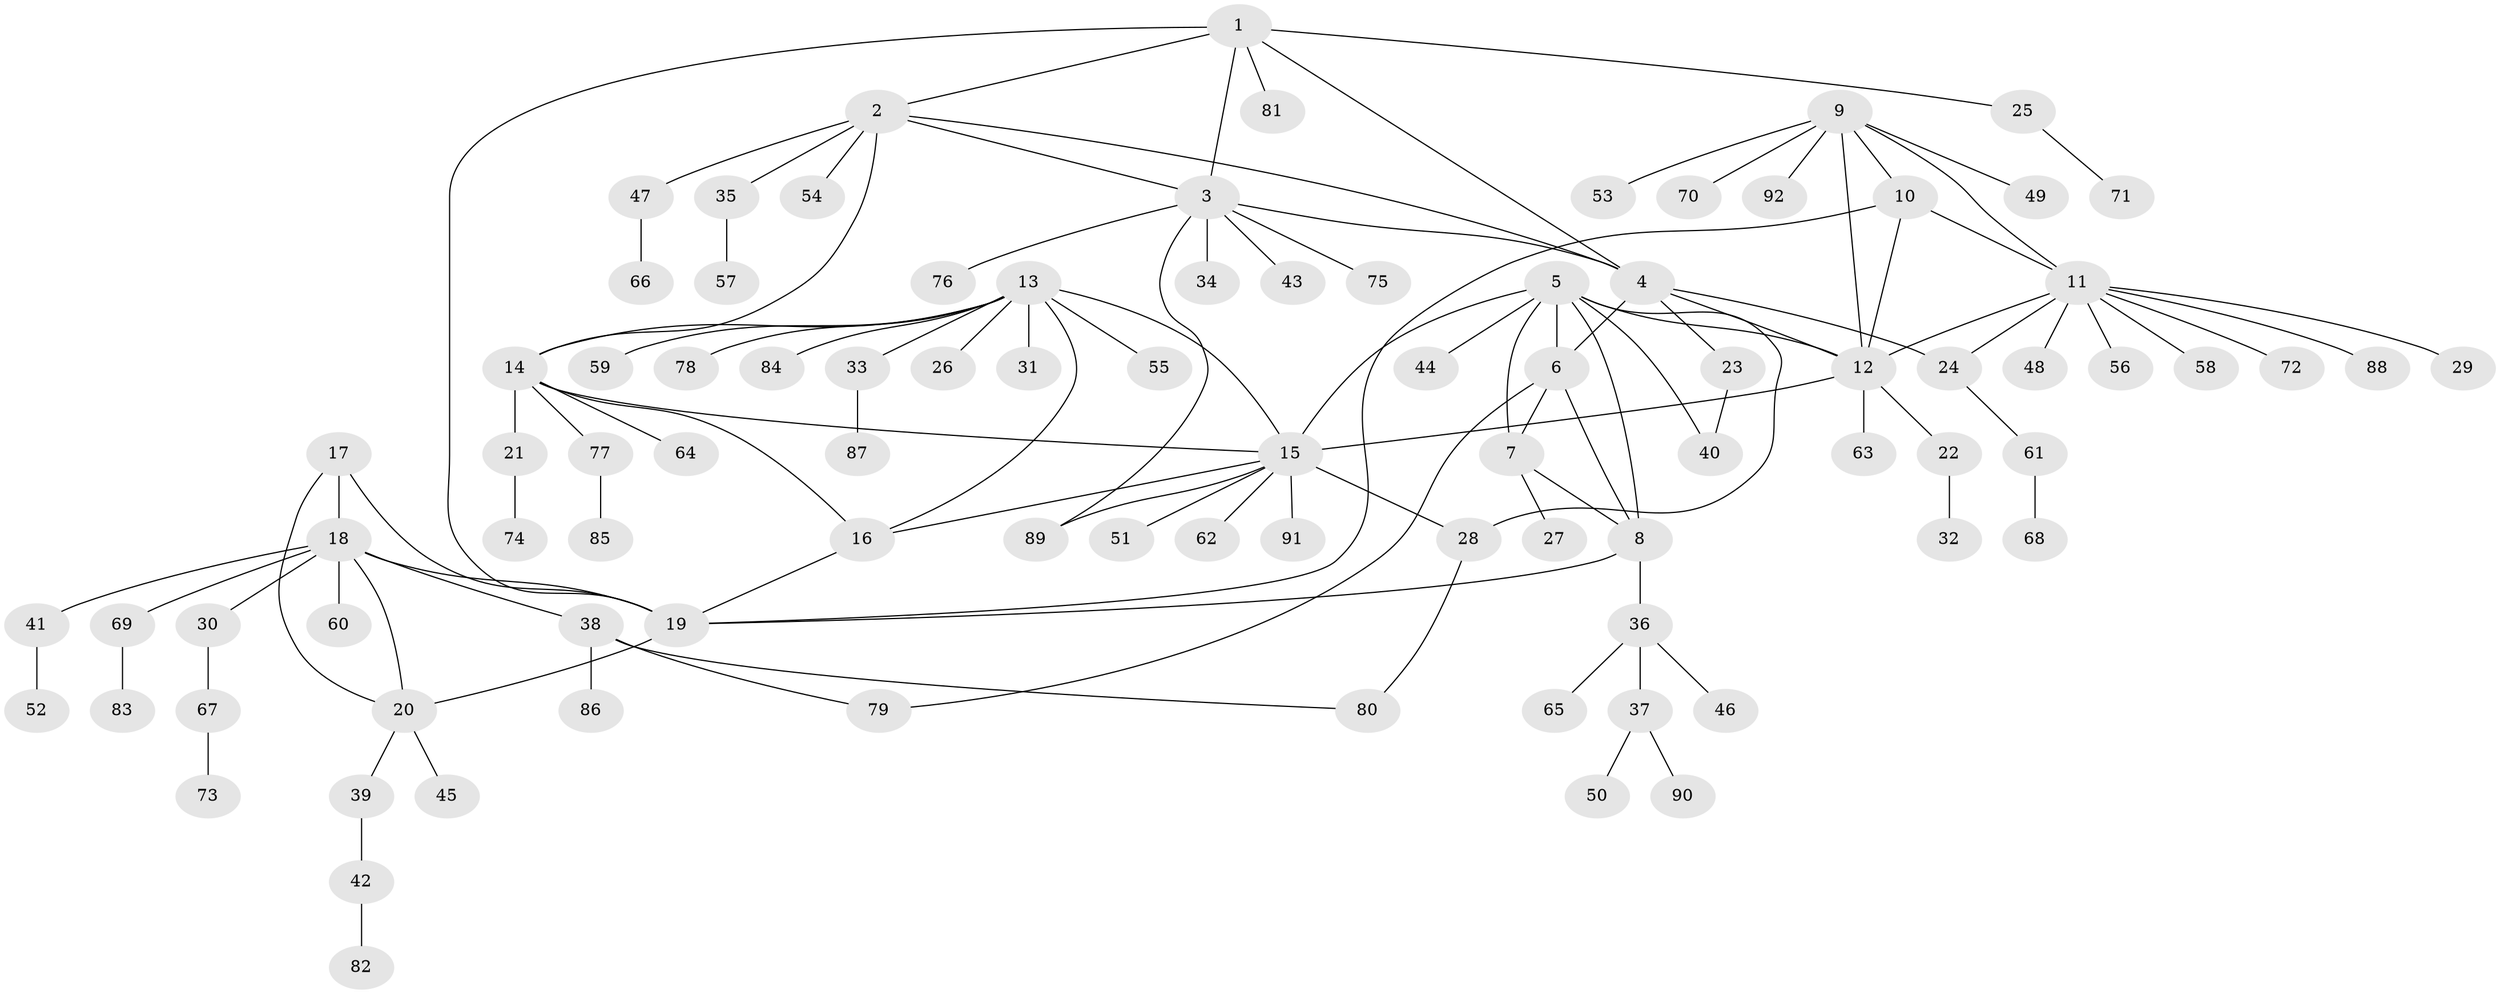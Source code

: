 // coarse degree distribution, {6: 0.13513513513513514, 3: 0.05405405405405406, 7: 0.08108108108108109, 1: 0.5945945945945946, 2: 0.05405405405405406, 9: 0.02702702702702703, 4: 0.05405405405405406}
// Generated by graph-tools (version 1.1) at 2025/37/03/04/25 23:37:33]
// undirected, 92 vertices, 118 edges
graph export_dot {
  node [color=gray90,style=filled];
  1;
  2;
  3;
  4;
  5;
  6;
  7;
  8;
  9;
  10;
  11;
  12;
  13;
  14;
  15;
  16;
  17;
  18;
  19;
  20;
  21;
  22;
  23;
  24;
  25;
  26;
  27;
  28;
  29;
  30;
  31;
  32;
  33;
  34;
  35;
  36;
  37;
  38;
  39;
  40;
  41;
  42;
  43;
  44;
  45;
  46;
  47;
  48;
  49;
  50;
  51;
  52;
  53;
  54;
  55;
  56;
  57;
  58;
  59;
  60;
  61;
  62;
  63;
  64;
  65;
  66;
  67;
  68;
  69;
  70;
  71;
  72;
  73;
  74;
  75;
  76;
  77;
  78;
  79;
  80;
  81;
  82;
  83;
  84;
  85;
  86;
  87;
  88;
  89;
  90;
  91;
  92;
  1 -- 2;
  1 -- 3;
  1 -- 4;
  1 -- 19;
  1 -- 25;
  1 -- 81;
  2 -- 3;
  2 -- 4;
  2 -- 14;
  2 -- 35;
  2 -- 47;
  2 -- 54;
  3 -- 4;
  3 -- 34;
  3 -- 43;
  3 -- 75;
  3 -- 76;
  3 -- 89;
  4 -- 6;
  4 -- 12;
  4 -- 23;
  4 -- 24;
  5 -- 6;
  5 -- 7;
  5 -- 8;
  5 -- 12;
  5 -- 15;
  5 -- 28;
  5 -- 40;
  5 -- 44;
  6 -- 7;
  6 -- 8;
  6 -- 79;
  7 -- 8;
  7 -- 27;
  8 -- 19;
  8 -- 36;
  9 -- 10;
  9 -- 11;
  9 -- 12;
  9 -- 49;
  9 -- 53;
  9 -- 70;
  9 -- 92;
  10 -- 11;
  10 -- 12;
  10 -- 19;
  11 -- 12;
  11 -- 24;
  11 -- 29;
  11 -- 48;
  11 -- 56;
  11 -- 58;
  11 -- 72;
  11 -- 88;
  12 -- 15;
  12 -- 22;
  12 -- 63;
  13 -- 14;
  13 -- 15;
  13 -- 16;
  13 -- 26;
  13 -- 31;
  13 -- 33;
  13 -- 55;
  13 -- 59;
  13 -- 78;
  13 -- 84;
  14 -- 15;
  14 -- 16;
  14 -- 21;
  14 -- 64;
  14 -- 77;
  15 -- 16;
  15 -- 28;
  15 -- 51;
  15 -- 62;
  15 -- 89;
  15 -- 91;
  16 -- 19;
  17 -- 18;
  17 -- 19;
  17 -- 20;
  18 -- 19;
  18 -- 20;
  18 -- 30;
  18 -- 38;
  18 -- 41;
  18 -- 60;
  18 -- 69;
  19 -- 20;
  20 -- 39;
  20 -- 45;
  21 -- 74;
  22 -- 32;
  23 -- 40;
  24 -- 61;
  25 -- 71;
  28 -- 80;
  30 -- 67;
  33 -- 87;
  35 -- 57;
  36 -- 37;
  36 -- 46;
  36 -- 65;
  37 -- 50;
  37 -- 90;
  38 -- 79;
  38 -- 80;
  38 -- 86;
  39 -- 42;
  41 -- 52;
  42 -- 82;
  47 -- 66;
  61 -- 68;
  67 -- 73;
  69 -- 83;
  77 -- 85;
}
